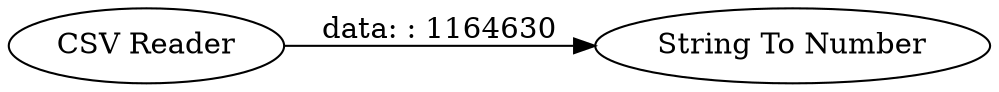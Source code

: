 digraph {
	"-8472066767882521168_28" [label="CSV Reader"]
	"-8472066767882521168_29" [label="String To Number"]
	"-8472066767882521168_28" -> "-8472066767882521168_29" [label="data: : 1164630"]
	rankdir=LR
}
